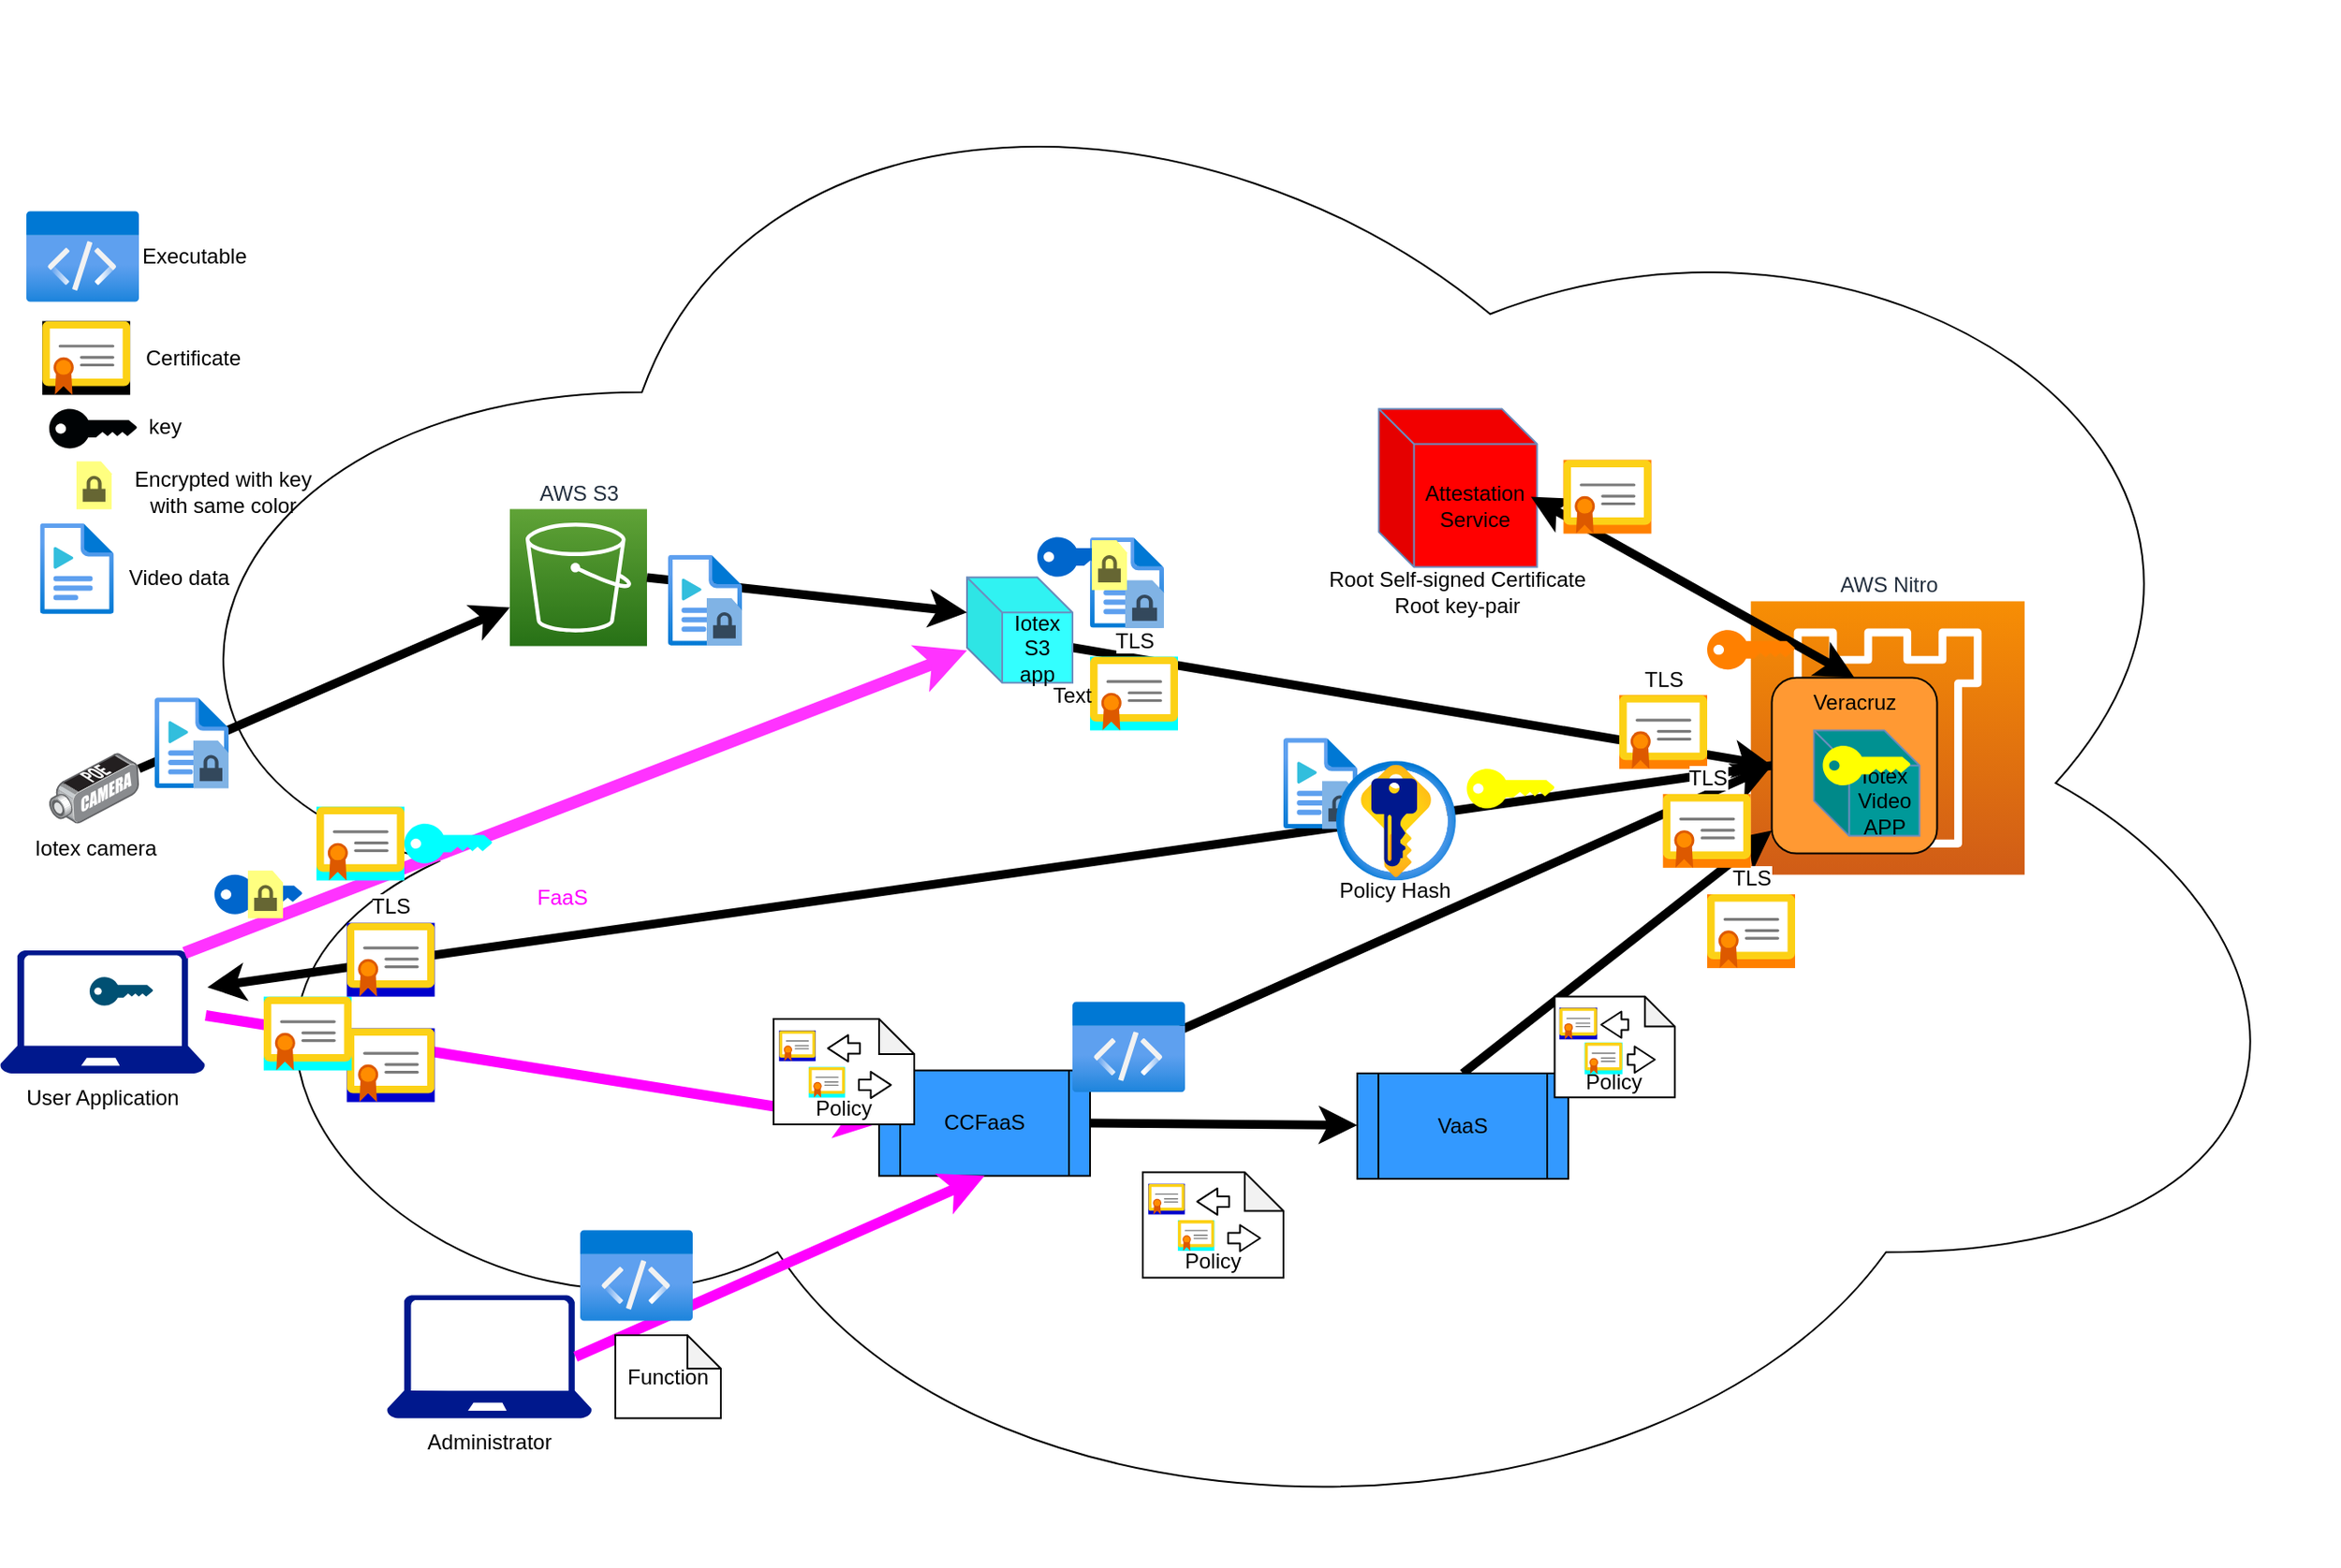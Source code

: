 <mxfile version="14.5.1" type="device"><diagram id="R7WQc6z_nK7gP_RN310H" name="Page-1"><mxGraphModel dx="1553" dy="2127" grid="1" gridSize="10" guides="1" tooltips="1" connect="1" arrows="1" fold="1" page="1" pageScale="1" pageWidth="850" pageHeight="1100" math="0" shadow="0"><root><mxCell id="0"/><mxCell id="1" parent="0"/><mxCell id="RKbuZzWeefDQXcYLtzUq-2" value="" style="ellipse;shape=cloud;whiteSpace=wrap;html=1;" parent="1" vertex="1"><mxGeometry x="233.5" y="-299.26" width="1286.5" height="890" as="geometry"/></mxCell><mxCell id="RKbuZzWeefDQXcYLtzUq-9" value="AWS Nitro" style="points=[[0,0,0],[0.25,0,0],[0.5,0,0],[0.75,0,0],[1,0,0],[0,1,0],[0.25,1,0],[0.5,1,0],[0.75,1,0],[1,1,0],[0,0.25,0],[0,0.5,0],[0,0.75,0],[1,0.25,0],[1,0.5,0],[1,0.75,0]];outlineConnect=0;fontColor=#232F3E;gradientColor=#F78E04;gradientDirection=north;fillColor=#D05C17;strokeColor=#ffffff;dashed=0;verticalLabelPosition=top;verticalAlign=bottom;align=center;html=1;fontSize=12;fontStyle=0;aspect=fixed;shape=mxgraph.aws4.resourceIcon;resIcon=mxgraph.aws4.nitro_enclaves;labelPosition=center;" parent="1" vertex="1"><mxGeometry x="1185.84" y="42.21" width="155.72" height="155.72" as="geometry"/></mxCell><mxCell id="RKbuZzWeefDQXcYLtzUq-34" value="" style="endArrow=classic;html=1;strokeWidth=5;exitX=0.5;exitY=0;exitDx=0;exitDy=0;" parent="1" source="0Il8vvRBMytIloedY-eU-1" target="RKbuZzWeefDQXcYLtzUq-37" edge="1"><mxGeometry width="50" height="50" relative="1" as="geometry"><mxPoint x="924.25" y="254.45" as="sourcePoint"/><mxPoint x="929.25" y="159.26" as="targetPoint"/></mxGeometry></mxCell><mxCell id="RKbuZzWeefDQXcYLtzUq-23" value="" style="endArrow=classic;html=1;strokeWidth=5;exitX=0;exitY=0;exitDx=60;exitDy=40;exitPerimeter=0;entryX=0;entryY=0.5;entryDx=0;entryDy=0;" parent="1" source="RKbuZzWeefDQXcYLtzUq-11" target="RKbuZzWeefDQXcYLtzUq-37" edge="1"><mxGeometry width="50" height="50" relative="1" as="geometry"><mxPoint x="929.25" y="172.76" as="sourcePoint"/><mxPoint x="1049.25" y="159.16" as="targetPoint"/></mxGeometry></mxCell><mxCell id="U95J3lS54zcBxgT895rN-10" value="TLS" style="aspect=fixed;html=1;points=[];align=center;image;fontSize=12;image=img/lib/mscae/Certificate.svg;fillColor=#3399FF;imageBackground=#00FFFF;verticalAlign=bottom;labelPosition=center;verticalLabelPosition=top;" parent="1" vertex="1"><mxGeometry x="810" y="73.74" width="50" height="42" as="geometry"/></mxCell><mxCell id="RKbuZzWeefDQXcYLtzUq-1" value="Iotex camera" style="points=[];aspect=fixed;html=1;align=center;shadow=0;dashed=0;image;image=img/lib/allied_telesis/security/POE_DVS_Camera.svg;" parent="1" vertex="1"><mxGeometry x="218" y="128.65" width="51" height="40.2" as="geometry"/></mxCell><mxCell id="RKbuZzWeefDQXcYLtzUq-3" value="User Application" style="aspect=fixed;pointerEvents=1;shadow=0;dashed=0;html=1;strokeColor=none;labelPosition=center;verticalLabelPosition=bottom;verticalAlign=top;align=center;fillColor=#00188D;shape=mxgraph.azure.laptop" parent="1" vertex="1"><mxGeometry x="190" y="240.95" width="116.67" height="70" as="geometry"/></mxCell><mxCell id="RKbuZzWeefDQXcYLtzUq-4" value="AWS S3" style="points=[[0,0,0],[0.25,0,0],[0.5,0,0],[0.75,0,0],[1,0,0],[0,1,0],[0.25,1,0],[0.5,1,0],[0.75,1,0],[1,1,0],[0,0.25,0],[0,0.5,0],[0,0.75,0],[1,0.25,0],[1,0.5,0],[1,0.75,0]];outlineConnect=0;fontColor=#232F3E;gradientColor=#60A337;gradientDirection=north;fillColor=#277116;strokeColor=#ffffff;dashed=0;verticalLabelPosition=top;verticalAlign=bottom;align=center;html=1;fontSize=12;fontStyle=0;aspect=fixed;shape=mxgraph.aws4.resourceIcon;resIcon=mxgraph.aws4.s3;labelPosition=center;" parent="1" vertex="1"><mxGeometry x="480" y="-10.24" width="78" height="78" as="geometry"/></mxCell><mxCell id="RKbuZzWeefDQXcYLtzUq-5" value="" style="endArrow=classic;html=1;strokeWidth=5;" parent="1" source="RKbuZzWeefDQXcYLtzUq-1" target="RKbuZzWeefDQXcYLtzUq-4" edge="1"><mxGeometry width="50" height="50" relative="1" as="geometry"><mxPoint x="550" y="340" as="sourcePoint"/><mxPoint x="600" y="290" as="targetPoint"/></mxGeometry></mxCell><mxCell id="RKbuZzWeefDQXcYLtzUq-11" value="Iotex S3 app" style="shape=cube;whiteSpace=wrap;html=1;boundedLbl=1;backgroundOutline=1;darkOpacity=0.05;darkOpacity2=0.1;strokeColor=#6c8ebf;fillColor=#33FFFF;" parent="1" vertex="1"><mxGeometry x="740" y="28.64" width="60" height="60" as="geometry"/></mxCell><mxCell id="RKbuZzWeefDQXcYLtzUq-13" value="" style="endArrow=classic;html=1;strokeWidth=5;exitX=1;exitY=0.5;exitDx=0;exitDy=0;exitPerimeter=0;entryX=0;entryY=0;entryDx=0;entryDy=20;entryPerimeter=0;" parent="1" source="RKbuZzWeefDQXcYLtzUq-4" target="RKbuZzWeefDQXcYLtzUq-11" edge="1"><mxGeometry width="50" height="50" relative="1" as="geometry"><mxPoint x="459" y="125.75" as="sourcePoint"/><mxPoint x="580" y="130.229" as="targetPoint"/></mxGeometry></mxCell><mxCell id="RKbuZzWeefDQXcYLtzUq-26" value="" style="endArrow=classic;html=1;strokeWidth=7;exitX=0.9;exitY=0.02;exitDx=0;exitDy=0;exitPerimeter=0;fillColor=#fff2cc;strokeColor=#FF33FF;" parent="1" source="RKbuZzWeefDQXcYLtzUq-3" target="RKbuZzWeefDQXcYLtzUq-11" edge="1"><mxGeometry width="50" height="50" relative="1" as="geometry"><mxPoint x="251" y="159.816" as="sourcePoint"/><mxPoint x="400" y="99.728" as="targetPoint"/></mxGeometry></mxCell><mxCell id="RKbuZzWeefDQXcYLtzUq-30" value="CCFaaS" style="shape=process;whiteSpace=wrap;html=1;backgroundOutline=1;fillColor=#3399FF;" parent="1" vertex="1"><mxGeometry x="690" y="309.29" width="120" height="60" as="geometry"/></mxCell><mxCell id="RKbuZzWeefDQXcYLtzUq-31" value="" style="endArrow=classic;html=1;strokeWidth=6;exitX=1.003;exitY=0.529;exitDx=0;exitDy=0;exitPerimeter=0;entryX=0;entryY=0.5;entryDx=0;entryDy=0;strokeColor=#FF00FF;" parent="1" source="RKbuZzWeefDQXcYLtzUq-3" target="RKbuZzWeefDQXcYLtzUq-30" edge="1"><mxGeometry width="50" height="50" relative="1" as="geometry"><mxPoint x="403.503" y="372.02" as="sourcePoint"/><mxPoint x="694.5" y="185.901" as="targetPoint"/></mxGeometry></mxCell><mxCell id="RKbuZzWeefDQXcYLtzUq-37" value="Veracruz" style="rounded=1;whiteSpace=wrap;html=1;fillColor=#FF9933;labelPosition=center;verticalLabelPosition=middle;align=center;verticalAlign=top;" parent="1" vertex="1"><mxGeometry x="1197.75" y="85.74" width="94" height="100" as="geometry"/></mxCell><mxCell id="RKbuZzWeefDQXcYLtzUq-12" value="Iotex Video APP" style="shape=cube;whiteSpace=wrap;html=1;boundedLbl=1;backgroundOutline=1;darkOpacity=0.05;darkOpacity2=0.1;strokeColor=#6c8ebf;fillColor=#009999;" parent="1" vertex="1"><mxGeometry x="1221.75" y="115.74" width="60" height="60" as="geometry"/></mxCell><mxCell id="RKbuZzWeefDQXcYLtzUq-27" value="" style="endArrow=classic;html=1;strokeWidth=5;entryX=1.011;entryY=0.3;entryDx=0;entryDy=0;entryPerimeter=0;startArrow=none;startFill=0;exitX=0;exitY=0.5;exitDx=0;exitDy=0;" parent="1" source="RKbuZzWeefDQXcYLtzUq-37" target="RKbuZzWeefDQXcYLtzUq-3" edge="1"><mxGeometry width="50" height="50" relative="1" as="geometry"><mxPoint x="670" y="146.5" as="sourcePoint"/><mxPoint x="804" y="180" as="targetPoint"/></mxGeometry></mxCell><mxCell id="RKbuZzWeefDQXcYLtzUq-38" value="" style="points=[[0,0.5,0],[0.24,0,0],[0.5,0.28,0],[0.995,0.475,0],[0.5,0.72,0],[0.24,1,0]];verticalLabelPosition=bottom;html=1;verticalAlign=top;aspect=fixed;align=center;pointerEvents=1;shape=mxgraph.cisco19.key;fillColor=#005073;strokeColor=none;" parent="1" vertex="1"><mxGeometry x="241" y="256.08" width="36.11" height="16.25" as="geometry"/></mxCell><mxCell id="RKbuZzWeefDQXcYLtzUq-39" value="" style="points=[[0,0.5,0],[0.24,0,0],[0.5,0.28,0],[0.995,0.475,0],[0.5,0.72,0],[0.24,1,0]];verticalLabelPosition=bottom;html=1;verticalAlign=top;aspect=fixed;align=center;pointerEvents=1;shape=mxgraph.cisco19.key;strokeColor=none;fillColor=#0066CC;" parent="1" vertex="1"><mxGeometry x="312" y="197.87" width="50" height="22.5" as="geometry"/></mxCell><mxCell id="RKbuZzWeefDQXcYLtzUq-40" value="" style="outlineConnect=0;dashed=0;verticalLabelPosition=bottom;verticalAlign=top;align=center;html=1;shape=mxgraph.aws3.encrypted_data;gradientColor=none;fillColor=#FFFF00;" parent="1" vertex="1"><mxGeometry x="331" y="195.62" width="20" height="27" as="geometry"/></mxCell><mxCell id="RKbuZzWeefDQXcYLtzUq-45" value="Attestation&lt;br&gt;Service" style="shape=cube;whiteSpace=wrap;html=1;boundedLbl=1;backgroundOutline=1;darkOpacity=0.05;darkOpacity2=0.1;strokeColor=#6c8ebf;fillColor=#FF0000;" parent="1" vertex="1"><mxGeometry x="974.25" y="-67.24" width="90" height="90" as="geometry"/></mxCell><mxCell id="Sb74TTK9kGdW6aVNs386-7" value="" style="points=[[0,0.5,0],[0.24,0,0],[0.5,0.28,0],[0.995,0.475,0],[0.5,0.72,0],[0.24,1,0]];verticalLabelPosition=bottom;html=1;verticalAlign=top;aspect=fixed;align=center;pointerEvents=1;shape=mxgraph.cisco19.key;strokeColor=none;fillColor=#FFFF00;" parent="1" vertex="1"><mxGeometry x="1024.25" y="137.66" width="50" height="22.5" as="geometry"/></mxCell><mxCell id="U95J3lS54zcBxgT895rN-6" value="" style="points=[[0,0.5,0],[0.24,0,0],[0.5,0.28,0],[0.995,0.475,0],[0.5,0.72,0],[0.24,1,0]];verticalLabelPosition=bottom;html=1;verticalAlign=top;aspect=fixed;align=center;pointerEvents=1;shape=mxgraph.cisco19.key;strokeColor=none;fillColor=#FFFF00;" parent="1" vertex="1"><mxGeometry x="1226.75" y="124.49" width="50" height="22.5" as="geometry"/></mxCell><mxCell id="U95J3lS54zcBxgT895rN-8" value="" style="aspect=fixed;html=1;points=[];align=center;image;fontSize=12;image=img/lib/mscae/Certificate.svg;fillColor=#3399FF;imageBackground=#0000CC;" parent="1" vertex="1"><mxGeometry x="387.25" y="285.29" width="50" height="42" as="geometry"/></mxCell><mxCell id="U95J3lS54zcBxgT895rN-29" value="" style="aspect=fixed;html=1;points=[];align=center;image;fontSize=12;image=img/lib/mscae/Certificate.svg;fillColor=#3399FF;imageBackground=#00FFFF;" parent="1" vertex="1"><mxGeometry x="370" y="159.18" width="50" height="42" as="geometry"/></mxCell><mxCell id="U95J3lS54zcBxgT895rN-30" value="" style="aspect=fixed;html=1;points=[];align=center;image;fontSize=12;image=img/lib/mscae/Certificate.svg;fillColor=#3399FF;imageBackground=#00FFFF;" parent="1" vertex="1"><mxGeometry x="340" y="267.29" width="50" height="42" as="geometry"/></mxCell><mxCell id="U95J3lS54zcBxgT895rN-35" value="TLS" style="aspect=fixed;html=1;points=[];align=center;image;fontSize=12;image=img/lib/mscae/Certificate.svg;fillColor=#3399FF;imageBackground=#0000CC;labelPosition=center;verticalLabelPosition=top;verticalAlign=bottom;" parent="1" vertex="1"><mxGeometry x="387.25" y="225.29" width="50" height="42" as="geometry"/></mxCell><mxCell id="U95J3lS54zcBxgT895rN-37" value="TLS" style="aspect=fixed;html=1;points=[];align=center;image;fontSize=12;image=img/lib/mscae/Certificate.svg;fillColor=#3399FF;labelPosition=center;verticalLabelPosition=top;verticalAlign=bottom;imageBackground=#FF8000;" parent="1" vertex="1"><mxGeometry x="1111" y="95.66" width="50" height="42" as="geometry"/></mxCell><mxCell id="U95J3lS54zcBxgT895rN-47" value="TLS" style="aspect=fixed;html=1;points=[];align=center;image;fontSize=12;image=img/lib/mscae/Certificate.svg;fillColor=#3399FF;labelPosition=center;verticalLabelPosition=top;verticalAlign=bottom;imageBackground=#FF8000;" parent="1" vertex="1"><mxGeometry x="1161" y="209.04" width="50" height="42" as="geometry"/></mxCell><mxCell id="U95J3lS54zcBxgT895rN-49" value="" style="group" parent="1" vertex="1" connectable="0"><mxGeometry x="810" y="5.74" width="42" height="51.69" as="geometry"/></mxCell><mxCell id="RKbuZzWeefDQXcYLtzUq-22" value="" style="aspect=fixed;html=1;points=[];align=center;image;fontSize=12;image=img/lib/azure2/general/Media_File.svg;" parent="U95J3lS54zcBxgT895rN-49" vertex="1"><mxGeometry width="42" height="51.69" as="geometry"/></mxCell><mxCell id="Sb74TTK9kGdW6aVNs386-9" value="" style="outlineConnect=0;dashed=0;verticalLabelPosition=bottom;verticalAlign=top;align=center;html=1;shape=mxgraph.aws3.encrypted_data;gradientColor=none;strokeColor=#0066CC;fillColor=#0066CC;" parent="U95J3lS54zcBxgT895rN-49" vertex="1"><mxGeometry x="20" y="24.69" width="22" height="27" as="geometry"/></mxCell><mxCell id="U95J3lS54zcBxgT895rN-51" value="" style="group" parent="1" vertex="1" connectable="0"><mxGeometry x="570" y="15.76" width="42" height="51.69" as="geometry"/></mxCell><mxCell id="U95J3lS54zcBxgT895rN-52" value="" style="aspect=fixed;html=1;points=[];align=center;image;fontSize=12;image=img/lib/azure2/general/Media_File.svg;" parent="U95J3lS54zcBxgT895rN-51" vertex="1"><mxGeometry width="42" height="51.69" as="geometry"/></mxCell><mxCell id="U95J3lS54zcBxgT895rN-53" value="" style="outlineConnect=0;dashed=0;verticalLabelPosition=bottom;verticalAlign=top;align=center;html=1;shape=mxgraph.aws3.encrypted_data;gradientColor=none;strokeColor=#0066CC;fillColor=#0066CC;" parent="U95J3lS54zcBxgT895rN-51" vertex="1"><mxGeometry x="22" y="24.69" width="20" height="27" as="geometry"/></mxCell><mxCell id="U95J3lS54zcBxgT895rN-54" value="" style="group" parent="1" vertex="1" connectable="0"><mxGeometry x="278" y="96.96" width="42" height="51.69" as="geometry"/></mxCell><mxCell id="U95J3lS54zcBxgT895rN-55" value="" style="aspect=fixed;html=1;points=[];align=center;image;fontSize=12;image=img/lib/azure2/general/Media_File.svg;" parent="U95J3lS54zcBxgT895rN-54" vertex="1"><mxGeometry width="42" height="51.69" as="geometry"/></mxCell><mxCell id="U95J3lS54zcBxgT895rN-56" value="" style="outlineConnect=0;dashed=0;verticalLabelPosition=bottom;verticalAlign=top;align=center;html=1;shape=mxgraph.aws3.encrypted_data;gradientColor=none;strokeColor=#0066CC;fillColor=#0066CC;" parent="U95J3lS54zcBxgT895rN-54" vertex="1"><mxGeometry x="22" y="24.69" width="20" height="27" as="geometry"/></mxCell><mxCell id="U95J3lS54zcBxgT895rN-57" value="" style="group" parent="1" vertex="1" connectable="0"><mxGeometry x="780" y="5.74" width="51" height="30" as="geometry"/></mxCell><mxCell id="RKbuZzWeefDQXcYLtzUq-43" value="" style="points=[[0,0.5,0],[0.24,0,0],[0.5,0.28,0],[0.995,0.475,0],[0.5,0.72,0],[0.24,1,0]];verticalLabelPosition=bottom;html=1;verticalAlign=top;aspect=fixed;align=center;pointerEvents=1;shape=mxgraph.cisco19.key;strokeColor=none;fillColor=#0066CC;" parent="U95J3lS54zcBxgT895rN-57" vertex="1"><mxGeometry width="50" height="22.5" as="geometry"/></mxCell><mxCell id="RKbuZzWeefDQXcYLtzUq-44" value="" style="outlineConnect=0;dashed=0;verticalLabelPosition=bottom;verticalAlign=top;align=center;html=1;shape=mxgraph.aws3.encrypted_data;gradientColor=none;fillColor=#FFFF00;" parent="U95J3lS54zcBxgT895rN-57" vertex="1"><mxGeometry x="31" y="1.79" width="20" height="28.21" as="geometry"/></mxCell><mxCell id="U95J3lS54zcBxgT895rN-58" value="" style="group" parent="1" vertex="1" connectable="0"><mxGeometry x="920" y="120" width="42" height="51.69" as="geometry"/></mxCell><mxCell id="U95J3lS54zcBxgT895rN-59" value="" style="aspect=fixed;html=1;points=[];align=center;image;fontSize=12;image=img/lib/azure2/general/Media_File.svg;" parent="U95J3lS54zcBxgT895rN-58" vertex="1"><mxGeometry width="42" height="51.69" as="geometry"/></mxCell><mxCell id="U95J3lS54zcBxgT895rN-60" value="" style="outlineConnect=0;dashed=0;verticalLabelPosition=bottom;verticalAlign=top;align=center;html=1;shape=mxgraph.aws3.encrypted_data;gradientColor=none;strokeColor=#0066CC;fillColor=#0066CC;" parent="U95J3lS54zcBxgT895rN-58" vertex="1"><mxGeometry x="22" y="24.69" width="20" height="27" as="geometry"/></mxCell><mxCell id="WlLTSXE4cO1HxnOQzKoj-1" value="Root Self-signed Certificate&lt;br&gt;Root key-pair" style="text;html=1;strokeColor=none;fillColor=none;align=center;verticalAlign=middle;whiteSpace=wrap;rounded=0;" parent="1" vertex="1"><mxGeometry x="942.25" y="26.76" width="154" height="20" as="geometry"/></mxCell><mxCell id="RKbuZzWeefDQXcYLtzUq-46" value="" style="endArrow=classic;html=1;strokeWidth=5;startArrow=classic;startFill=1;entryX=1;entryY=0.5;entryDx=0;entryDy=0;exitX=0.5;exitY=0;exitDx=0;exitDy=0;" parent="1" source="RKbuZzWeefDQXcYLtzUq-37" edge="1"><mxGeometry width="50" height="50" relative="1" as="geometry"><mxPoint x="1167.75" y="82.04" as="sourcePoint"/><mxPoint x="1060.75" y="-17.24" as="targetPoint"/></mxGeometry></mxCell><mxCell id="RKbuZzWeefDQXcYLtzUq-47" value="" style="aspect=fixed;html=1;points=[];align=center;image;fontSize=12;image=img/lib/mscae/Certificate.svg;fillColor=#3399FF;imageBackground=#FF8000;" parent="1" vertex="1"><mxGeometry x="1079.25" y="-38.24" width="50" height="42" as="geometry"/></mxCell><mxCell id="RKbuZzWeefDQXcYLtzUq-48" value="" style="points=[[0,0.5,0],[0.24,0,0],[0.5,0.28,0],[0.995,0.475,0],[0.5,0.72,0],[0.24,1,0]];verticalLabelPosition=bottom;html=1;verticalAlign=top;aspect=fixed;align=center;pointerEvents=1;shape=mxgraph.cisco19.key;strokeColor=none;fillColor=#FF8000;" parent="1" vertex="1"><mxGeometry x="1161" y="58.57" width="50" height="22.5" as="geometry"/></mxCell><mxCell id="WlLTSXE4cO1HxnOQzKoj-14" value="" style="points=[[0,0.5,0],[0.24,0,0],[0.5,0.28,0],[0.995,0.475,0],[0.5,0.72,0],[0.24,1,0]];verticalLabelPosition=bottom;html=1;verticalAlign=top;aspect=fixed;align=center;pointerEvents=1;shape=mxgraph.cisco19.key;strokeColor=none;fillColor=#00FFFF;" parent="1" vertex="1"><mxGeometry x="420" y="168.93" width="50" height="22.5" as="geometry"/></mxCell><mxCell id="WlLTSXE4cO1HxnOQzKoj-18" value="&lt;span style=&quot;color: rgb(255 , 0 , 255)&quot;&gt;FaaS&lt;/span&gt;" style="text;html=1;strokeColor=none;fillColor=none;align=center;verticalAlign=middle;whiteSpace=wrap;rounded=0;" parent="1" vertex="1"><mxGeometry x="490" y="201.18" width="40" height="20" as="geometry"/></mxCell><mxCell id="WlLTSXE4cO1HxnOQzKoj-20" value="Text" style="text;html=1;strokeColor=none;fillColor=none;align=center;verticalAlign=middle;whiteSpace=wrap;rounded=0;" parent="1" vertex="1"><mxGeometry x="780" y="85.74" width="40" height="20" as="geometry"/></mxCell><mxCell id="WlLTSXE4cO1HxnOQzKoj-21" value="" style="aspect=fixed;html=1;points=[];align=center;image;fontSize=12;image=img/lib/azure2/security/Key_Vaults.svg;fillColor=#00FF00;" parent="1" vertex="1"><mxGeometry x="950" y="133.18" width="68" height="68" as="geometry"/></mxCell><mxCell id="WlLTSXE4cO1HxnOQzKoj-22" value="Policy Hash" style="aspect=fixed;pointerEvents=1;shadow=0;dashed=0;html=1;strokeColor=none;labelPosition=center;verticalLabelPosition=bottom;verticalAlign=top;align=center;fillColor=#00188D;shape=mxgraph.mscae.enterprise.key_permissions" parent="1" vertex="1"><mxGeometry x="970" y="143.18" width="26" height="50" as="geometry"/></mxCell><mxCell id="sZgCSCacjjlatRAgzWlR-4" value="" style="aspect=fixed;html=1;points=[];align=center;image;fontSize=12;image=img/lib/mscae/Certificate.svg;fillColor=#3399FF;imageBackground=#000000;" parent="1" vertex="1"><mxGeometry x="214.06" y="-117.24" width="50" height="42" as="geometry"/></mxCell><mxCell id="sZgCSCacjjlatRAgzWlR-5" value="Certificate" style="text;html=1;strokeColor=none;fillColor=none;align=center;verticalAlign=middle;whiteSpace=wrap;rounded=0;" parent="1" vertex="1"><mxGeometry x="280" y="-106.24" width="40" height="20" as="geometry"/></mxCell><mxCell id="sZgCSCacjjlatRAgzWlR-6" value="" style="group;fillColor=#ffffff;" parent="1" vertex="1" connectable="0"><mxGeometry x="218" y="-67.24" width="51" height="30" as="geometry"/></mxCell><mxCell id="sZgCSCacjjlatRAgzWlR-7" value="" style="points=[[0,0.5,0],[0.24,0,0],[0.5,0.28,0],[0.995,0.475,0],[0.5,0.72,0],[0.24,1,0]];verticalLabelPosition=bottom;html=1;verticalAlign=top;aspect=fixed;align=center;pointerEvents=1;shape=mxgraph.cisco19.key;strokeColor=none;fillColor=#000305;" parent="sZgCSCacjjlatRAgzWlR-6" vertex="1"><mxGeometry width="50" height="22.5" as="geometry"/></mxCell><mxCell id="sZgCSCacjjlatRAgzWlR-10" value="key" style="text;html=1;strokeColor=none;fillColor=none;align=center;verticalAlign=middle;whiteSpace=wrap;rounded=0;" parent="1" vertex="1"><mxGeometry x="264.06" y="-67.24" width="40" height="20" as="geometry"/></mxCell><mxCell id="sZgCSCacjjlatRAgzWlR-11" value="" style="outlineConnect=0;dashed=0;verticalLabelPosition=bottom;verticalAlign=top;align=center;html=1;shape=mxgraph.aws3.encrypted_data;gradientColor=none;fillColor=#FFFF00;" parent="1" vertex="1"><mxGeometry x="233.5" y="-37.24" width="20" height="27" as="geometry"/></mxCell><mxCell id="sZgCSCacjjlatRAgzWlR-13" value="Encrypted with key with same color" style="text;html=1;strokeColor=none;fillColor=none;align=center;verticalAlign=middle;whiteSpace=wrap;rounded=0;" parent="1" vertex="1"><mxGeometry x="264.06" y="-30.24" width="105.94" height="20" as="geometry"/></mxCell><mxCell id="sZgCSCacjjlatRAgzWlR-16" value="" style="group" parent="1" vertex="1" connectable="0"><mxGeometry x="212.75" y="-2.24" width="42" height="51.69" as="geometry"/></mxCell><mxCell id="sZgCSCacjjlatRAgzWlR-17" value="" style="aspect=fixed;html=1;points=[];align=center;image;fontSize=12;image=img/lib/azure2/general/Media_File.svg;" parent="sZgCSCacjjlatRAgzWlR-16" vertex="1"><mxGeometry width="42" height="51.69" as="geometry"/></mxCell><mxCell id="sZgCSCacjjlatRAgzWlR-19" value="Video data" style="text;html=1;strokeColor=none;fillColor=none;align=center;verticalAlign=middle;whiteSpace=wrap;rounded=0;" parent="1" vertex="1"><mxGeometry x="238.81" y="18.76" width="105.94" height="20" as="geometry"/></mxCell><mxCell id="0Il8vvRBMytIloedY-eU-1" value="VaaS" style="shape=process;whiteSpace=wrap;html=1;backgroundOutline=1;fillColor=#3399FF;" parent="1" vertex="1"><mxGeometry x="962" y="310.95" width="120" height="60" as="geometry"/></mxCell><mxCell id="0Il8vvRBMytIloedY-eU-3" value="" style="endArrow=classic;html=1;strokeWidth=5;exitX=1;exitY=0.5;exitDx=0;exitDy=0;" parent="1" source="RKbuZzWeefDQXcYLtzUq-30" target="0Il8vvRBMytIloedY-eU-1" edge="1"><mxGeometry width="50" height="50" relative="1" as="geometry"><mxPoint x="999.25" y="347.29" as="sourcePoint"/><mxPoint x="929.25" y="367.29" as="targetPoint"/></mxGeometry></mxCell><mxCell id="0Il8vvRBMytIloedY-eU-4" value="" style="group" parent="1" vertex="1" connectable="0"><mxGeometry x="630" y="280" width="80" height="60" as="geometry"/></mxCell><mxCell id="0Il8vvRBMytIloedY-eU-5" value="Policy" style="shape=note;whiteSpace=wrap;html=1;backgroundOutline=1;darkOpacity=0.05;labelPosition=center;verticalLabelPosition=middle;align=center;verticalAlign=bottom;size=20;" parent="0Il8vvRBMytIloedY-eU-4" vertex="1"><mxGeometry width="80" height="60" as="geometry"/></mxCell><mxCell id="0Il8vvRBMytIloedY-eU-6" value="" style="aspect=fixed;html=1;points=[];align=center;image;fontSize=12;image=img/lib/mscae/Certificate.svg;fillColor=#3399FF;imageBackground=#0000CC;" parent="0Il8vvRBMytIloedY-eU-4" vertex="1"><mxGeometry x="3.123" y="6.579" width="20.756" height="17.435" as="geometry"/></mxCell><mxCell id="0Il8vvRBMytIloedY-eU-7" value="" style="aspect=fixed;html=1;points=[];align=center;image;fontSize=12;image=img/lib/mscae/Certificate.svg;fillColor=#3399FF;imageBackground=#00FFFF;" parent="0Il8vvRBMytIloedY-eU-4" vertex="1"><mxGeometry x="19.94" y="27.314" width="20.756" height="17.435" as="geometry"/></mxCell><mxCell id="0Il8vvRBMytIloedY-eU-8" value="" style="shape=flexArrow;endArrow=classic;html=1;width=6;endSize=3.5;endWidth=8;" parent="0Il8vvRBMytIloedY-eU-4" edge="1"><mxGeometry width="50" height="50" relative="1" as="geometry"><mxPoint x="49.614" y="16.711" as="sourcePoint"/><mxPoint x="30.395" y="16.711" as="targetPoint"/></mxGeometry></mxCell><mxCell id="0Il8vvRBMytIloedY-eU-9" value="" style="shape=flexArrow;endArrow=classic;html=1;width=6;endSize=3.5;endWidth=8;" parent="0Il8vvRBMytIloedY-eU-4" edge="1"><mxGeometry width="50" height="50" relative="1" as="geometry"><mxPoint x="48.048" y="37.521" as="sourcePoint"/><mxPoint x="67.267" y="37.521" as="targetPoint"/></mxGeometry></mxCell><mxCell id="0Il8vvRBMytIloedY-eU-19" value="" style="group" parent="1" vertex="1" connectable="0"><mxGeometry x="840" y="367.24" width="80" height="60" as="geometry"/></mxCell><mxCell id="0Il8vvRBMytIloedY-eU-20" value="Policy" style="shape=note;whiteSpace=wrap;html=1;backgroundOutline=1;darkOpacity=0.05;labelPosition=center;verticalLabelPosition=middle;align=center;verticalAlign=bottom;size=22;" parent="0Il8vvRBMytIloedY-eU-19" vertex="1"><mxGeometry width="80" height="60" as="geometry"/></mxCell><mxCell id="0Il8vvRBMytIloedY-eU-21" value="" style="aspect=fixed;html=1;points=[];align=center;image;fontSize=12;image=img/lib/mscae/Certificate.svg;fillColor=#3399FF;imageBackground=#0000CC;" parent="0Il8vvRBMytIloedY-eU-19" vertex="1"><mxGeometry x="3.123" y="6.579" width="20.756" height="17.435" as="geometry"/></mxCell><mxCell id="0Il8vvRBMytIloedY-eU-22" value="" style="aspect=fixed;html=1;points=[];align=center;image;fontSize=12;image=img/lib/mscae/Certificate.svg;fillColor=#3399FF;imageBackground=#00FFFF;" parent="0Il8vvRBMytIloedY-eU-19" vertex="1"><mxGeometry x="19.94" y="27.314" width="20.756" height="17.435" as="geometry"/></mxCell><mxCell id="0Il8vvRBMytIloedY-eU-23" value="" style="shape=flexArrow;endArrow=classic;html=1;width=6;endSize=3.5;endWidth=8;" parent="0Il8vvRBMytIloedY-eU-19" edge="1"><mxGeometry width="50" height="50" relative="1" as="geometry"><mxPoint x="49.614" y="16.711" as="sourcePoint"/><mxPoint x="30.395" y="16.711" as="targetPoint"/></mxGeometry></mxCell><mxCell id="0Il8vvRBMytIloedY-eU-24" value="" style="shape=flexArrow;endArrow=classic;html=1;width=6;endSize=3.5;endWidth=8;" parent="0Il8vvRBMytIloedY-eU-19" edge="1"><mxGeometry width="50" height="50" relative="1" as="geometry"><mxPoint x="48.048" y="37.521" as="sourcePoint"/><mxPoint x="67.267" y="37.521" as="targetPoint"/></mxGeometry></mxCell><mxCell id="0Il8vvRBMytIloedY-eU-27" value="" style="endArrow=classic;html=1;strokeWidth=5;exitX=1;exitY=0;exitDx=0;exitDy=0;entryX=0;entryY=0.5;entryDx=0;entryDy=0;" parent="1" source="RKbuZzWeefDQXcYLtzUq-30" target="RKbuZzWeefDQXcYLtzUq-37" edge="1"><mxGeometry width="50" height="50" relative="1" as="geometry"><mxPoint x="1059.25" y="337.29" as="sourcePoint"/><mxPoint x="1207.75" y="191.79" as="targetPoint"/></mxGeometry></mxCell><mxCell id="0Il8vvRBMytIloedY-eU-28" value="" style="aspect=fixed;html=1;points=[];align=center;image;fontSize=12;image=img/lib/azure2/general/Code.svg;fillColor=#3399FF;" parent="1" vertex="1"><mxGeometry x="800" y="269.93" width="64" height="52" as="geometry"/></mxCell><mxCell id="0Il8vvRBMytIloedY-eU-30" value="Executable" style="aspect=fixed;html=1;points=[];align=left;image;fontSize=12;image=img/lib/azure2/general/Code.svg;fillColor=#3399FF;labelPosition=right;verticalLabelPosition=middle;verticalAlign=middle;" parent="1" vertex="1"><mxGeometry x="205" y="-180" width="64" height="52" as="geometry"/></mxCell><mxCell id="Z6DqVQ6Wb-mKnG-Hl-qn-1" value="Administrator" style="aspect=fixed;pointerEvents=1;shadow=0;dashed=0;html=1;strokeColor=none;labelPosition=center;verticalLabelPosition=bottom;verticalAlign=top;align=center;fillColor=#00188D;shape=mxgraph.azure.laptop" vertex="1" parent="1"><mxGeometry x="410" y="437.24" width="116.67" height="70" as="geometry"/></mxCell><mxCell id="Z6DqVQ6Wb-mKnG-Hl-qn-2" value="" style="endArrow=classic;html=1;strokeWidth=6;exitX=0.92;exitY=0.5;exitDx=0;exitDy=0;exitPerimeter=0;strokeColor=#FF00FF;entryX=0.5;entryY=1;entryDx=0;entryDy=0;" edge="1" parent="1" source="Z6DqVQ6Wb-mKnG-Hl-qn-1" target="RKbuZzWeefDQXcYLtzUq-30"><mxGeometry width="50" height="50" relative="1" as="geometry"><mxPoint x="317.02" y="287.98" as="sourcePoint"/><mxPoint x="724.28" y="370" as="targetPoint"/></mxGeometry></mxCell><mxCell id="Z6DqVQ6Wb-mKnG-Hl-qn-3" value="" style="aspect=fixed;html=1;points=[];align=center;image;fontSize=12;image=img/lib/azure2/general/Code.svg;fillColor=#3399FF;" vertex="1" parent="1"><mxGeometry x="520" y="400" width="64" height="52" as="geometry"/></mxCell><mxCell id="Z6DqVQ6Wb-mKnG-Hl-qn-4" value="Function" style="shape=note;whiteSpace=wrap;html=1;backgroundOutline=1;darkOpacity=0.05;size=19;" vertex="1" parent="1"><mxGeometry x="540" y="460" width="60" height="47.24" as="geometry"/></mxCell><mxCell id="U95J3lS54zcBxgT895rN-38" value="TLS" style="aspect=fixed;html=1;points=[];align=center;image;fontSize=12;image=img/lib/mscae/Certificate.svg;fillColor=#3399FF;labelPosition=center;verticalLabelPosition=top;verticalAlign=bottom;imageBackground=#FF8000;" parent="1" vertex="1"><mxGeometry x="1135.84" y="151.94" width="50" height="42" as="geometry"/></mxCell><mxCell id="U95J3lS54zcBxgT895rN-40" value="" style="group" parent="1" vertex="1" connectable="0"><mxGeometry x="1074.25" y="267.29" width="68.37" height="57.29" as="geometry"/></mxCell><mxCell id="U95J3lS54zcBxgT895rN-1" value="Policy" style="shape=note;whiteSpace=wrap;html=1;backgroundOutline=1;darkOpacity=0.05;labelPosition=center;verticalLabelPosition=middle;align=center;verticalAlign=bottom;size=17;" parent="U95J3lS54zcBxgT895rN-40" vertex="1"><mxGeometry width="68.37" height="57.29" as="geometry"/></mxCell><mxCell id="U95J3lS54zcBxgT895rN-12" value="" style="aspect=fixed;html=1;points=[];align=center;image;fontSize=12;image=img/lib/mscae/Certificate.svg;fillColor=#3399FF;imageBackground=#0000CC;" parent="U95J3lS54zcBxgT895rN-40" vertex="1"><mxGeometry x="2.669" y="6.282" width="21.509" height="18.068" as="geometry"/></mxCell><mxCell id="U95J3lS54zcBxgT895rN-13" value="" style="aspect=fixed;html=1;points=[];align=center;image;fontSize=12;image=img/lib/mscae/Certificate.svg;fillColor=#3399FF;imageBackground=#00FFFF;" parent="U95J3lS54zcBxgT895rN-40" vertex="1"><mxGeometry x="17.041" y="26.08" width="21.509" height="18.068" as="geometry"/></mxCell><mxCell id="U95J3lS54zcBxgT895rN-21" value="" style="shape=flexArrow;endArrow=classic;html=1;width=6;endSize=3.5;endWidth=8;" parent="U95J3lS54zcBxgT895rN-40" edge="1"><mxGeometry width="50" height="50" relative="1" as="geometry"><mxPoint x="42.402" y="15.956" as="sourcePoint"/><mxPoint x="25.976" y="15.956" as="targetPoint"/></mxGeometry></mxCell><mxCell id="U95J3lS54zcBxgT895rN-22" value="" style="shape=flexArrow;endArrow=classic;html=1;width=6;endSize=3.5;endWidth=8;" parent="U95J3lS54zcBxgT895rN-40" edge="1"><mxGeometry width="50" height="50" relative="1" as="geometry"><mxPoint x="41.063" y="35.826" as="sourcePoint"/><mxPoint x="57.488" y="35.826" as="targetPoint"/></mxGeometry></mxCell></root></mxGraphModel></diagram></mxfile>